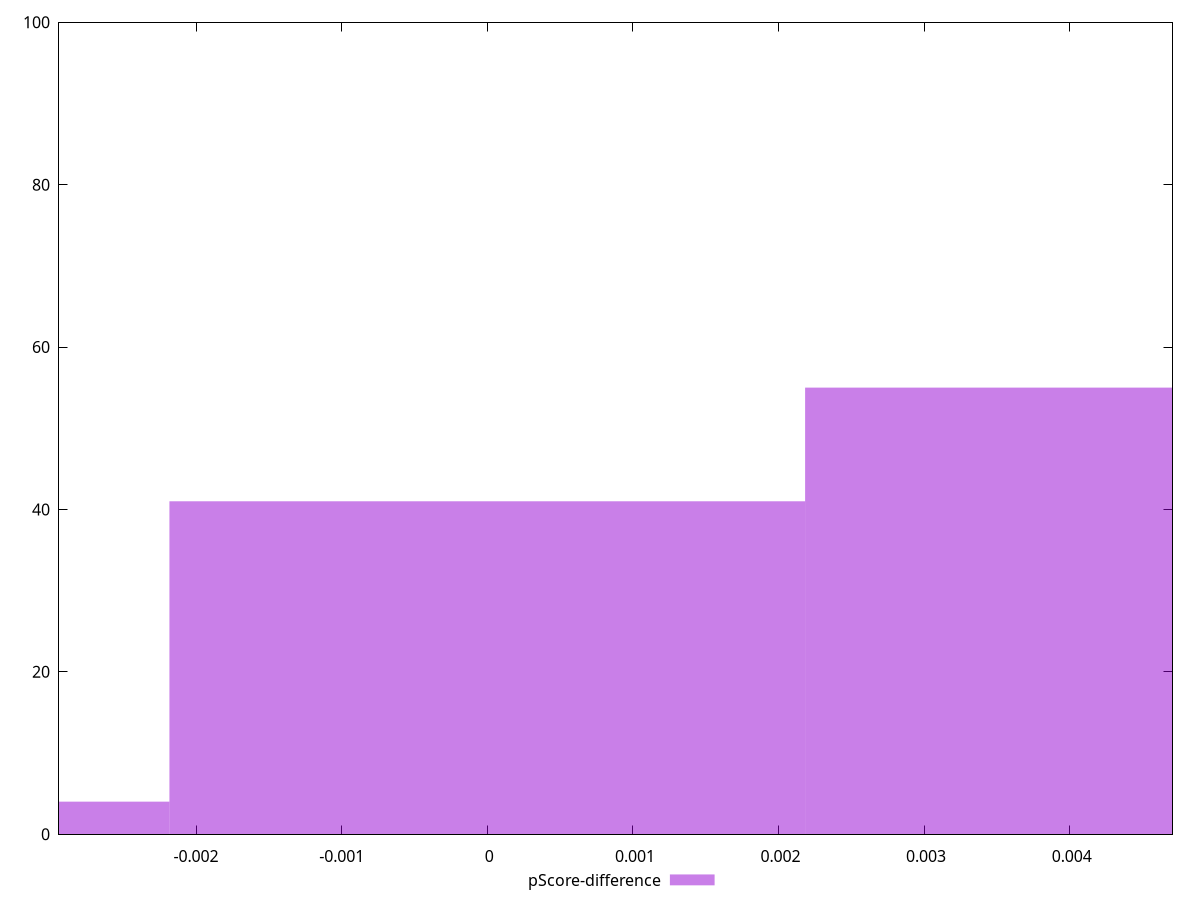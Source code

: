 reset

$pScoreDifference <<EOF
0 41
0.004365623602187968 55
-0.004365623602187968 4
EOF

set key outside below
set boxwidth 0.004365623602187968
set xrange [-0.002941176470588225:0.004705882352941171]
set yrange [0:100]
set trange [0:100]
set style fill transparent solid 0.5 noborder
set terminal svg size 640, 490 enhanced background rgb 'white'
set output "report_00017_2021-02-10T15-08-03.406Z/unused-javascript/samples/pages+cached+noadtech+nomedia/pScore-difference/histogram.svg"

plot $pScoreDifference title "pScore-difference" with boxes

reset
